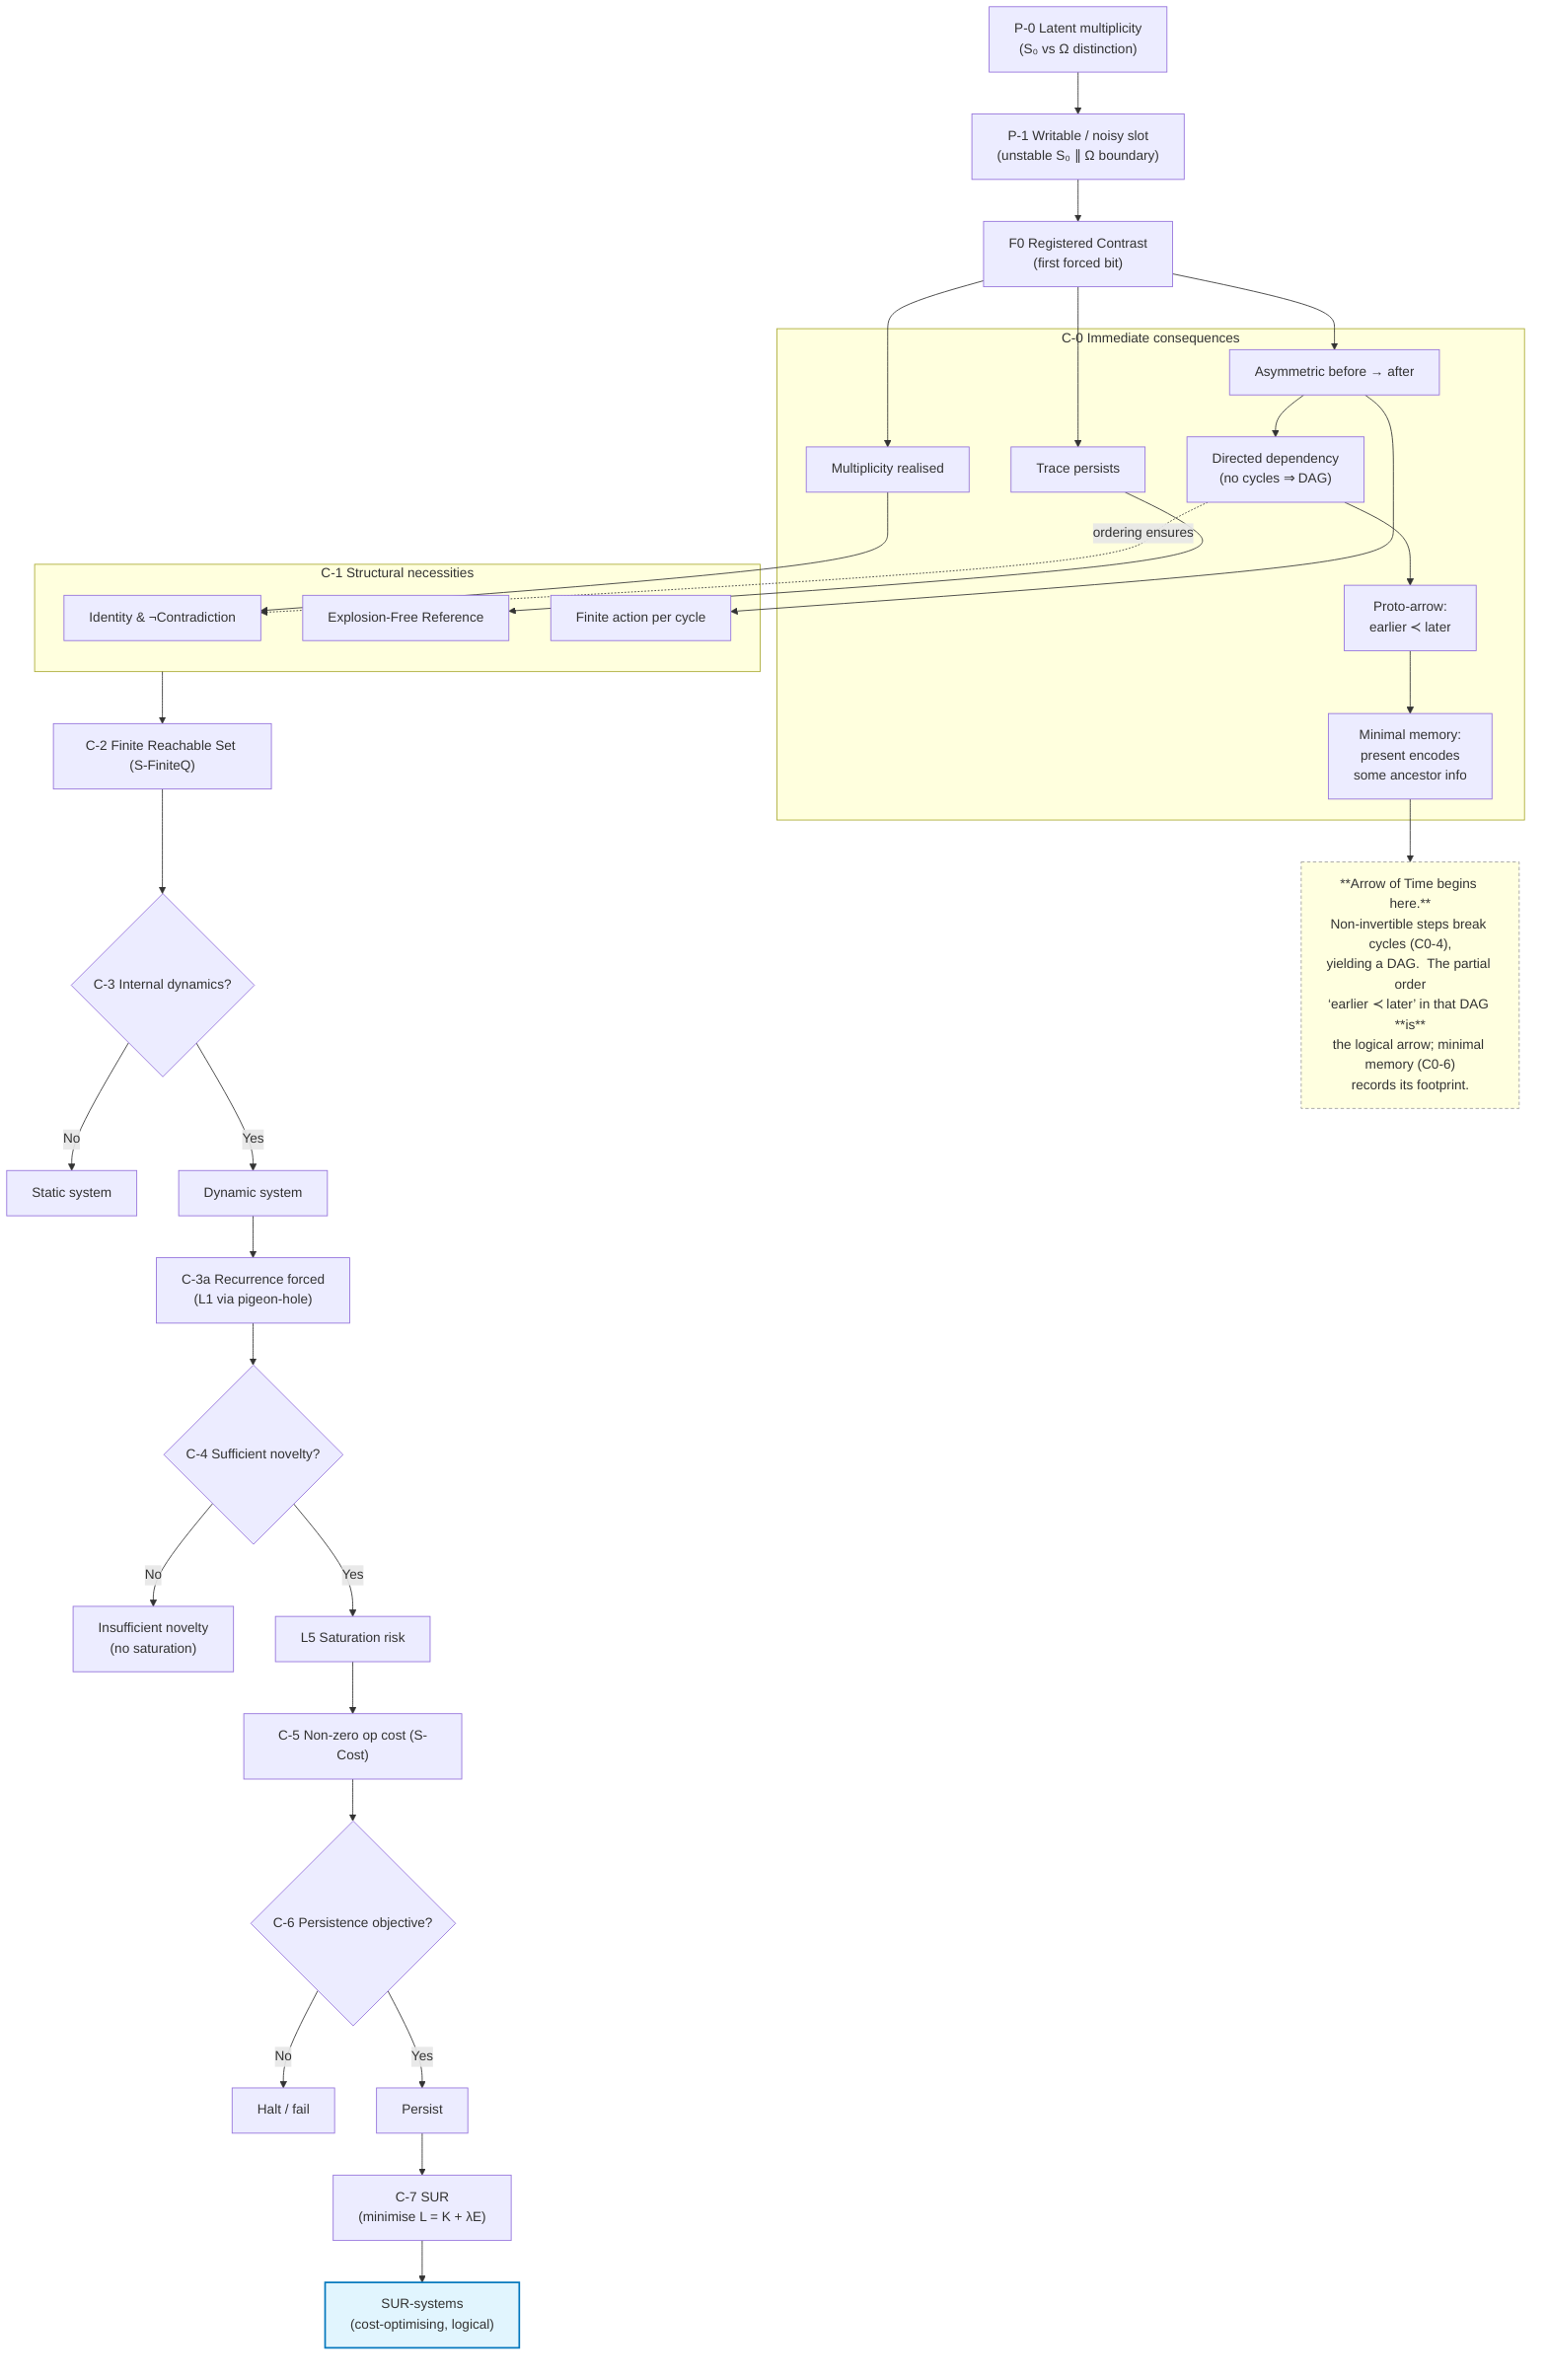 flowchart TD
    %% ───────── PRE-INTERFACE LAYERS ─────────
    P0["P-0 Latent multiplicity<br/>(S₀ vs Ω distinction)"]
    P1["P-1 Writable / noisy slot<br/>(unstable S₀ ∥ Ω boundary)"]
    P0 --> P1

    %% ───────── EVENT ─────────
    F0["F0 Registered Contrast<br/>(first forced bit)"]
    P1 --> F0

    %% ───────── IMMEDIATE CONSEQUENCES ─────────
    subgraph C0["C-0 Immediate consequences"]
        C0_1["Multiplicity realised"]
        C0_2["Trace persists"]
        C0_3["Asymmetric before → after"]
        C0_4["Directed dependency<br/>(no cycles ⇒ DAG)"]
        C0_5["Proto-arrow:<br/>earlier ≺ later"]
        C0_6["Minimal memory:<br/>present encodes<br/>some ancestor info"]
    end
    F0 --> C0_1
    F0 --> C0_2
    F0 --> C0_3
    C0_3 --> C0_4
    C0_4 --> C0_5
    C0_5 --> C0_6

    %% ───────── STRUCTURAL NECESSITIES ─────────
    subgraph C1["C-1 Structural necessities"]
        L1stub["Identity & ¬Contradiction"]
        EFR["Explosion-Free Reference"]
        FA["Finite action per cycle"]
    end
    C0_1 --> L1stub
    C0_2 --> EFR
    C0_3 --> FA
    C0_4 -.ordering ensures.-> L1stub

    %% ───────── FINITE REACHABLE SET ─────────
    FRS["C-2 Finite Reachable Set (S-FiniteQ)"]
    C1 --> FRS

    %% ───────── DYNAMICS BRANCH ─────────
    DYN{"C-3 Internal dynamics?"}
    FRS --> DYN
    STAT["Static system"]
    DYNyes["Dynamic system"]
    DYN -- No --> STAT
    DYN -- Yes --> DYNyes

    %% ───────── RECURRENCE (L1 realisation) ─────────
    REC["C-3a Recurrence forced<br/>(L1 via pigeon-hole)"]
    DYNyes --> REC

    %% ───────── NOVELTY BRANCH ─────────
    NOVEL{"C-4 Sufficient novelty?"}
    REC --> NOVEL
    LOWNOV["Insufficient novelty<br/>(no saturation)"]
    SATRISK["L5 Saturation risk"]
    NOVEL -- No --> LOWNOV
    NOVEL -- Yes --> SATRISK

    %% ───────── COST NECESSITY ─────────
    COST["C-5 Non-zero op cost (S-Cost)"]
    SATRISK --> COST

    %% ───────── PERSISTENCE BRANCH ─────────
    PERS{"C-6 Persistence objective?"}
    COST --> PERS
    HALT["Halt / fail"]
    YESPO["Persist"]
    PERS -- No --> HALT
    PERS -- Yes --> YESPO

    %% ───────── SUR OPTIMISATION ─────────
    SUR["C-7 SUR<br/>(minimise L = K + λE)"]
    YESPO --> SUR

    %% ───────── FINAL CLASS ─────────
    FINAL["SUR-systems<br/>(cost-optimising, logical)"]
    SUR --> FINAL

    %% ───────── ARROW-OF-TIME CALLOUT ─────────
    TOT["**Arrow of Time begins here.**<br/>Non-invertible steps break cycles (C0-4),<br/>yielding a DAG.  The partial order<br/>‘earlier ≺ later’ in that DAG **is**<br/>the logical arrow; minimal memory (C0-6)<br/>records its footprint."]
    C0_6 --> TOT

    %% Styling
    classDef final fill:#e1f5fe,stroke:#0277bd,stroke-width:2px;
    classDef note fill:#ffffe0,stroke:#9e9e9e,stroke-dasharray:4 3;
    class FINAL final
    class TOT note
    class HALT,LOWNOV,STAT dead